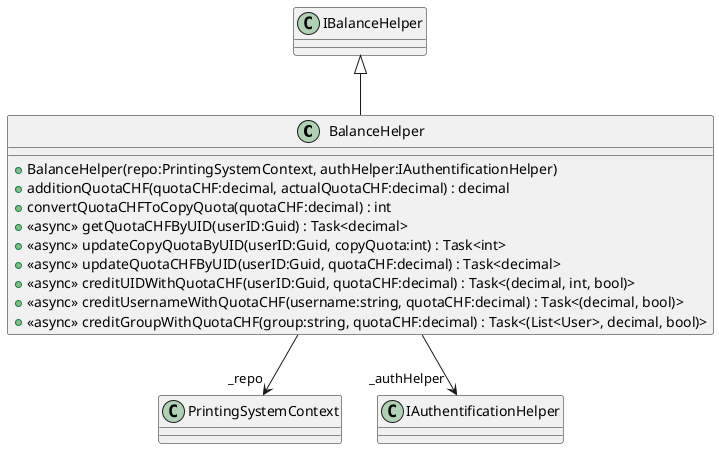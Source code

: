 @startuml
class BalanceHelper {
    + BalanceHelper(repo:PrintingSystemContext, authHelper:IAuthentificationHelper)
    + additionQuotaCHF(quotaCHF:decimal, actualQuotaCHF:decimal) : decimal
    + convertQuotaCHFToCopyQuota(quotaCHF:decimal) : int
    + <<async>> getQuotaCHFByUID(userID:Guid) : Task<decimal>
    + <<async>> updateCopyQuotaByUID(userID:Guid, copyQuota:int) : Task<int>
    + <<async>> updateQuotaCHFByUID(userID:Guid, quotaCHF:decimal) : Task<decimal>
    + <<async>> creditUIDWithQuotaCHF(userID:Guid, quotaCHF:decimal) : Task<(decimal, int, bool)>
    + <<async>> creditUsernameWithQuotaCHF(username:string, quotaCHF:decimal) : Task<(decimal, bool)>
    + <<async>> creditGroupWithQuotaCHF(group:string, quotaCHF:decimal) : Task<(List<User>, decimal, bool)>
}
IBalanceHelper <|-- BalanceHelper
BalanceHelper --> "_repo" PrintingSystemContext
BalanceHelper --> "_authHelper" IAuthentificationHelper
@enduml
